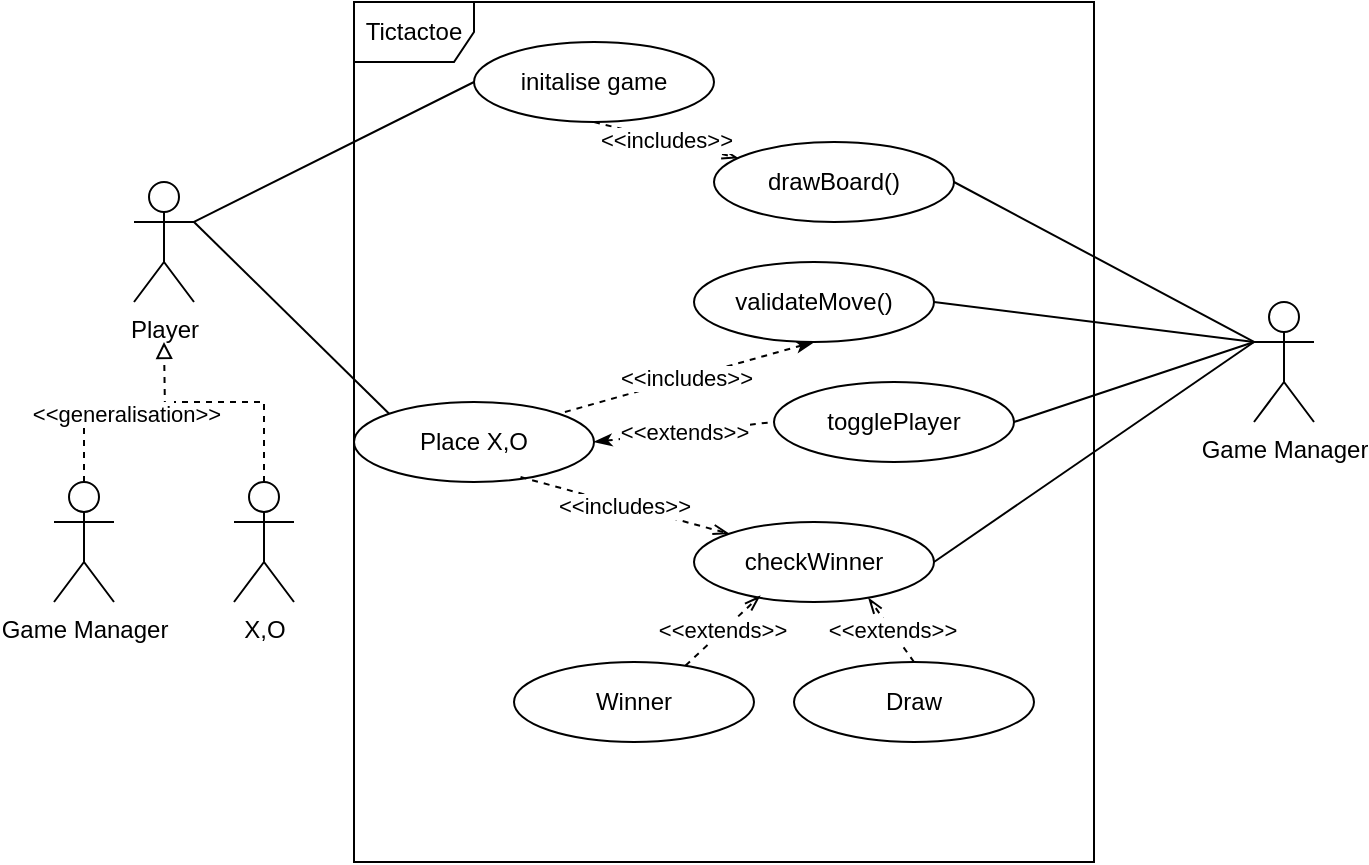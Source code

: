 <mxfile version="14.7.6" type="device"><diagram id="rBvtfYr1VJQjCE-nveHL" name="Page-1"><mxGraphModel dx="1422" dy="762" grid="1" gridSize="10" guides="1" tooltips="1" connect="1" arrows="1" fold="1" page="1" pageScale="1" pageWidth="827" pageHeight="1169" math="0" shadow="0"><root><mxCell id="0"/><mxCell id="1" parent="0"/><mxCell id="5PaGkGbsElbZpgOLELPc-1" value="Tictactoe" style="shape=umlFrame;whiteSpace=wrap;html=1;" vertex="1" parent="1"><mxGeometry x="280" y="90" width="370" height="430" as="geometry"/></mxCell><mxCell id="5PaGkGbsElbZpgOLELPc-8" style="edgeStyle=none;rounded=0;orthogonalLoop=1;jettySize=auto;html=1;exitX=1;exitY=0.333;exitDx=0;exitDy=0;exitPerimeter=0;entryX=0;entryY=0.5;entryDx=0;entryDy=0;endArrow=none;endFill=0;" edge="1" parent="1" source="5PaGkGbsElbZpgOLELPc-2" target="5PaGkGbsElbZpgOLELPc-6"><mxGeometry relative="1" as="geometry"/></mxCell><mxCell id="5PaGkGbsElbZpgOLELPc-2" value="Player" style="shape=umlActor;verticalLabelPosition=bottom;verticalAlign=top;html=1;" vertex="1" parent="1"><mxGeometry x="170" y="180" width="30" height="60" as="geometry"/></mxCell><mxCell id="5PaGkGbsElbZpgOLELPc-14" value="&amp;lt;&amp;lt;generalisation&amp;gt;&amp;gt;" style="edgeStyle=orthogonalEdgeStyle;rounded=0;orthogonalLoop=1;jettySize=auto;html=1;exitX=0.5;exitY=0;exitDx=0;exitDy=0;exitPerimeter=0;endArrow=block;endFill=0;dashed=1;" edge="1" parent="1" source="5PaGkGbsElbZpgOLELPc-3"><mxGeometry relative="1" as="geometry"><mxPoint x="185" y="260" as="targetPoint"/></mxGeometry></mxCell><mxCell id="5PaGkGbsElbZpgOLELPc-3" value="Game Manager" style="shape=umlActor;verticalLabelPosition=bottom;verticalAlign=top;html=1;" vertex="1" parent="1"><mxGeometry x="130" y="330" width="30" height="60" as="geometry"/></mxCell><mxCell id="5PaGkGbsElbZpgOLELPc-12" style="edgeStyle=none;rounded=0;orthogonalLoop=1;jettySize=auto;html=1;exitX=0;exitY=0;exitDx=0;exitDy=0;entryX=1;entryY=0.333;entryDx=0;entryDy=0;entryPerimeter=0;endArrow=none;endFill=0;" edge="1" parent="1" source="5PaGkGbsElbZpgOLELPc-4" target="5PaGkGbsElbZpgOLELPc-2"><mxGeometry relative="1" as="geometry"/></mxCell><mxCell id="5PaGkGbsElbZpgOLELPc-28" value="&amp;lt;&amp;lt;includes&amp;gt;&amp;gt;" style="edgeStyle=none;rounded=0;orthogonalLoop=1;jettySize=auto;html=1;exitX=0.5;exitY=1;exitDx=0;exitDy=0;entryX=1;entryY=0;entryDx=0;entryDy=0;dashed=1;startArrow=classicThin;startFill=1;endArrow=none;endFill=0;" edge="1" parent="1" source="5PaGkGbsElbZpgOLELPc-27" target="5PaGkGbsElbZpgOLELPc-4"><mxGeometry relative="1" as="geometry"><mxPoint x="495" y="270" as="sourcePoint"/><mxPoint x="425" y="300" as="targetPoint"/></mxGeometry></mxCell><mxCell id="5PaGkGbsElbZpgOLELPc-4" value="Place X,O" style="ellipse;whiteSpace=wrap;html=1;" vertex="1" parent="1"><mxGeometry x="280" y="290" width="120" height="40" as="geometry"/></mxCell><mxCell id="5PaGkGbsElbZpgOLELPc-5" value="drawBoard()" style="ellipse;whiteSpace=wrap;html=1;" vertex="1" parent="1"><mxGeometry x="460" y="160" width="120" height="40" as="geometry"/></mxCell><mxCell id="5PaGkGbsElbZpgOLELPc-17" value="&amp;lt;&amp;lt;includes&amp;gt;&amp;gt;" style="rounded=0;orthogonalLoop=1;jettySize=auto;html=1;exitX=0.5;exitY=1;exitDx=0;exitDy=0;dashed=1;endArrow=openThin;endFill=0;" edge="1" parent="1" source="5PaGkGbsElbZpgOLELPc-6" target="5PaGkGbsElbZpgOLELPc-5"><mxGeometry relative="1" as="geometry"/></mxCell><mxCell id="5PaGkGbsElbZpgOLELPc-6" value="initalise game" style="ellipse;whiteSpace=wrap;html=1;" vertex="1" parent="1"><mxGeometry x="340" y="110" width="120" height="40" as="geometry"/></mxCell><mxCell id="5PaGkGbsElbZpgOLELPc-18" style="edgeStyle=none;rounded=0;orthogonalLoop=1;jettySize=auto;html=1;exitX=0;exitY=0.333;exitDx=0;exitDy=0;exitPerimeter=0;entryX=1;entryY=0.5;entryDx=0;entryDy=0;endArrow=none;endFill=0;" edge="1" parent="1" source="5PaGkGbsElbZpgOLELPc-13" target="5PaGkGbsElbZpgOLELPc-5"><mxGeometry relative="1" as="geometry"/></mxCell><mxCell id="5PaGkGbsElbZpgOLELPc-13" value="Game Manager" style="shape=umlActor;verticalLabelPosition=bottom;verticalAlign=top;html=1;" vertex="1" parent="1"><mxGeometry x="730" y="240" width="30" height="60" as="geometry"/></mxCell><mxCell id="5PaGkGbsElbZpgOLELPc-16" style="edgeStyle=orthogonalEdgeStyle;rounded=0;orthogonalLoop=1;jettySize=auto;html=1;exitX=0.5;exitY=0;exitDx=0;exitDy=0;exitPerimeter=0;dashed=1;endArrow=none;endFill=0;" edge="1" parent="1" source="5PaGkGbsElbZpgOLELPc-15"><mxGeometry relative="1" as="geometry"><mxPoint x="190" y="290" as="targetPoint"/><Array as="points"><mxPoint x="235" y="290"/></Array></mxGeometry></mxCell><mxCell id="5PaGkGbsElbZpgOLELPc-15" value="X,O" style="shape=umlActor;verticalLabelPosition=bottom;verticalAlign=top;html=1;" vertex="1" parent="1"><mxGeometry x="220" y="330" width="30" height="60" as="geometry"/></mxCell><mxCell id="5PaGkGbsElbZpgOLELPc-26" value="&amp;lt;&amp;lt;extends&amp;gt;&amp;gt;" style="edgeStyle=none;rounded=0;orthogonalLoop=1;jettySize=auto;html=1;entryX=0;entryY=0.5;entryDx=0;entryDy=0;startArrow=classicThin;startFill=1;endArrow=none;endFill=0;dashed=1;exitX=1;exitY=0.5;exitDx=0;exitDy=0;" edge="1" parent="1" source="5PaGkGbsElbZpgOLELPc-4" target="5PaGkGbsElbZpgOLELPc-19"><mxGeometry relative="1" as="geometry"><mxPoint x="430" y="310" as="sourcePoint"/></mxGeometry></mxCell><mxCell id="5PaGkGbsElbZpgOLELPc-31" style="edgeStyle=none;rounded=0;orthogonalLoop=1;jettySize=auto;html=1;exitX=1;exitY=0.5;exitDx=0;exitDy=0;startArrow=none;startFill=0;endArrow=none;endFill=0;" edge="1" parent="1" source="5PaGkGbsElbZpgOLELPc-19"><mxGeometry relative="1" as="geometry"><mxPoint x="730" y="260" as="targetPoint"/></mxGeometry></mxCell><mxCell id="5PaGkGbsElbZpgOLELPc-19" value="togglePlayer" style="ellipse;whiteSpace=wrap;html=1;" vertex="1" parent="1"><mxGeometry x="490" y="280" width="120" height="40" as="geometry"/></mxCell><mxCell id="5PaGkGbsElbZpgOLELPc-32" style="edgeStyle=none;rounded=0;orthogonalLoop=1;jettySize=auto;html=1;exitX=1;exitY=0.5;exitDx=0;exitDy=0;startArrow=none;startFill=0;endArrow=none;endFill=0;" edge="1" parent="1" source="5PaGkGbsElbZpgOLELPc-20"><mxGeometry relative="1" as="geometry"><mxPoint x="730" y="260" as="targetPoint"/></mxGeometry></mxCell><mxCell id="5PaGkGbsElbZpgOLELPc-20" value="checkWinner" style="ellipse;whiteSpace=wrap;html=1;" vertex="1" parent="1"><mxGeometry x="450" y="350" width="120" height="40" as="geometry"/></mxCell><mxCell id="5PaGkGbsElbZpgOLELPc-21" value="&amp;lt;&amp;lt;includes&amp;gt;&amp;gt;" style="rounded=0;orthogonalLoop=1;jettySize=auto;html=1;exitX=0.694;exitY=0.938;exitDx=0;exitDy=0;dashed=1;endArrow=openThin;endFill=0;exitPerimeter=0;entryX=0;entryY=0;entryDx=0;entryDy=0;" edge="1" parent="1" source="5PaGkGbsElbZpgOLELPc-4" target="5PaGkGbsElbZpgOLELPc-20"><mxGeometry relative="1" as="geometry"><mxPoint x="403.02" y="320" as="sourcePoint"/><mxPoint x="430.004" y="360.476" as="targetPoint"/></mxGeometry></mxCell><mxCell id="5PaGkGbsElbZpgOLELPc-22" value="Winner" style="ellipse;whiteSpace=wrap;html=1;" vertex="1" parent="1"><mxGeometry x="360" y="420" width="120" height="40" as="geometry"/></mxCell><mxCell id="5PaGkGbsElbZpgOLELPc-23" value="&amp;lt;&amp;lt;extends&amp;gt;&amp;gt;" style="rounded=0;orthogonalLoop=1;jettySize=auto;html=1;exitX=0.715;exitY=0.044;exitDx=0;exitDy=0;dashed=1;endArrow=openThin;endFill=0;exitPerimeter=0;entryX=0.275;entryY=0.925;entryDx=0;entryDy=0;entryPerimeter=0;" edge="1" parent="1" source="5PaGkGbsElbZpgOLELPc-22" target="5PaGkGbsElbZpgOLELPc-20"><mxGeometry relative="1" as="geometry"><mxPoint x="445.294" y="429.998" as="sourcePoint"/><mxPoint x="381" y="391.66" as="targetPoint"/></mxGeometry></mxCell><mxCell id="5PaGkGbsElbZpgOLELPc-24" value="Draw" style="ellipse;whiteSpace=wrap;html=1;" vertex="1" parent="1"><mxGeometry x="500" y="420" width="120" height="40" as="geometry"/></mxCell><mxCell id="5PaGkGbsElbZpgOLELPc-25" value="&amp;lt;&amp;lt;extends&amp;gt;&amp;gt;" style="rounded=0;orthogonalLoop=1;jettySize=auto;html=1;exitX=0.5;exitY=0;exitDx=0;exitDy=0;dashed=1;endArrow=openThin;endFill=0;entryX=0.727;entryY=0.949;entryDx=0;entryDy=0;entryPerimeter=0;" edge="1" parent="1" source="5PaGkGbsElbZpgOLELPc-24" target="5PaGkGbsElbZpgOLELPc-20"><mxGeometry relative="1" as="geometry"><mxPoint x="435.8" y="431.76" as="sourcePoint"/><mxPoint x="483.0" y="397" as="targetPoint"/></mxGeometry></mxCell><mxCell id="5PaGkGbsElbZpgOLELPc-30" style="edgeStyle=none;rounded=0;orthogonalLoop=1;jettySize=auto;html=1;exitX=1;exitY=0.5;exitDx=0;exitDy=0;entryX=0;entryY=0.333;entryDx=0;entryDy=0;entryPerimeter=0;startArrow=none;startFill=0;endArrow=none;endFill=0;" edge="1" parent="1" source="5PaGkGbsElbZpgOLELPc-27" target="5PaGkGbsElbZpgOLELPc-13"><mxGeometry relative="1" as="geometry"/></mxCell><mxCell id="5PaGkGbsElbZpgOLELPc-27" value="validateMove()" style="ellipse;whiteSpace=wrap;html=1;" vertex="1" parent="1"><mxGeometry x="450" y="220" width="120" height="40" as="geometry"/></mxCell></root></mxGraphModel></diagram></mxfile>